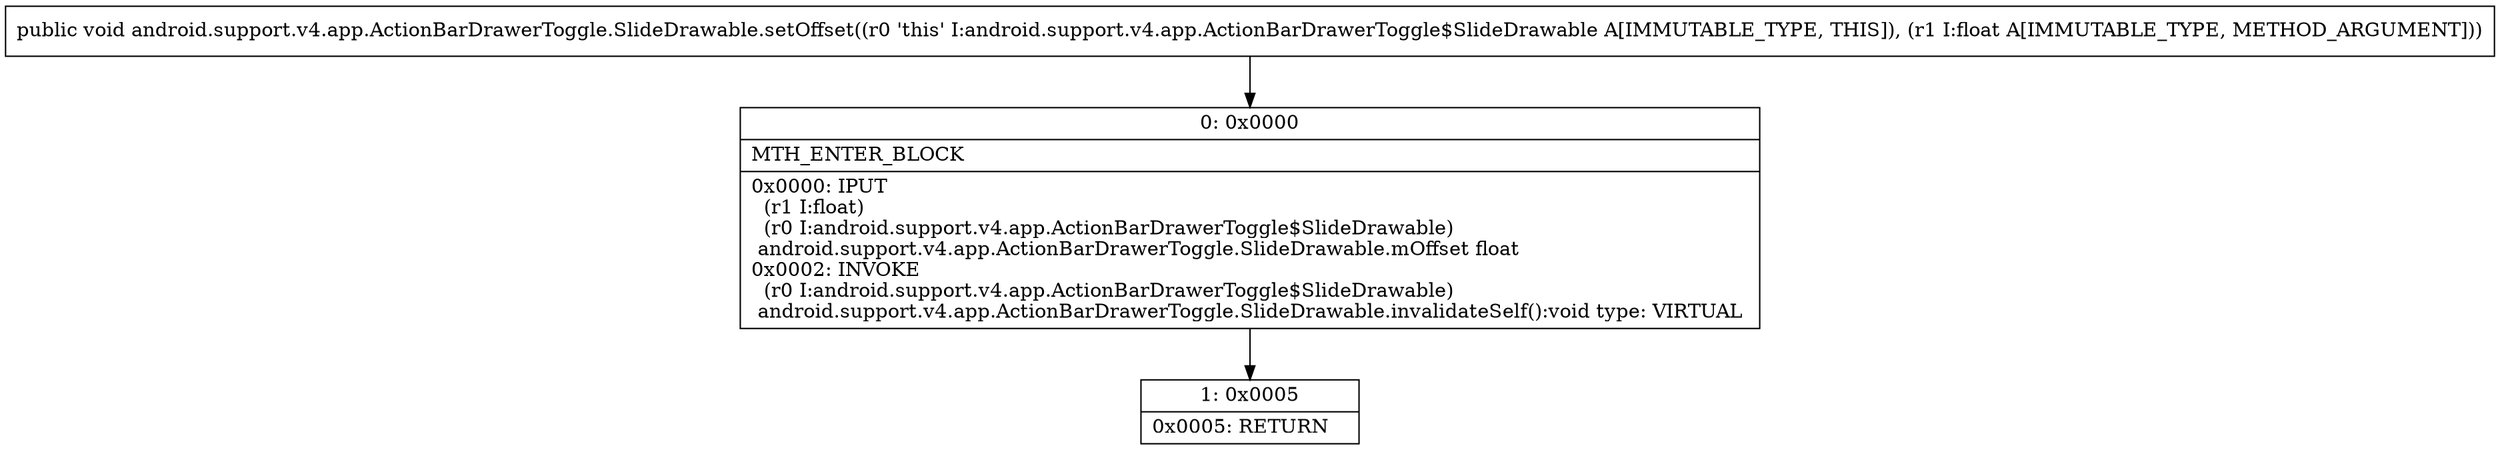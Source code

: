 digraph "CFG forandroid.support.v4.app.ActionBarDrawerToggle.SlideDrawable.setOffset(F)V" {
Node_0 [shape=record,label="{0\:\ 0x0000|MTH_ENTER_BLOCK\l|0x0000: IPUT  \l  (r1 I:float)\l  (r0 I:android.support.v4.app.ActionBarDrawerToggle$SlideDrawable)\l android.support.v4.app.ActionBarDrawerToggle.SlideDrawable.mOffset float \l0x0002: INVOKE  \l  (r0 I:android.support.v4.app.ActionBarDrawerToggle$SlideDrawable)\l android.support.v4.app.ActionBarDrawerToggle.SlideDrawable.invalidateSelf():void type: VIRTUAL \l}"];
Node_1 [shape=record,label="{1\:\ 0x0005|0x0005: RETURN   \l}"];
MethodNode[shape=record,label="{public void android.support.v4.app.ActionBarDrawerToggle.SlideDrawable.setOffset((r0 'this' I:android.support.v4.app.ActionBarDrawerToggle$SlideDrawable A[IMMUTABLE_TYPE, THIS]), (r1 I:float A[IMMUTABLE_TYPE, METHOD_ARGUMENT])) }"];
MethodNode -> Node_0;
Node_0 -> Node_1;
}

